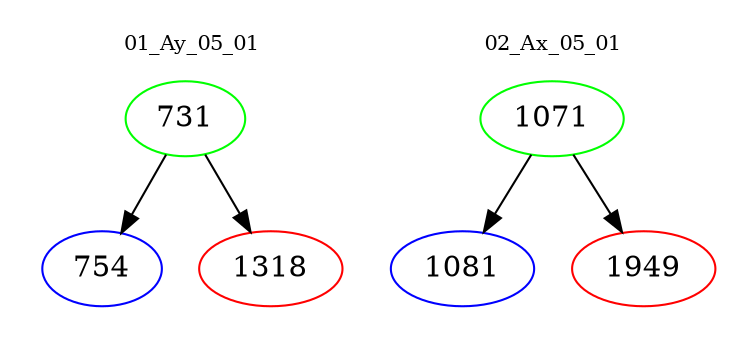 digraph{
subgraph cluster_0 {
color = white
label = "01_Ay_05_01";
fontsize=10;
T0_731 [label="731", color="green"]
T0_731 -> T0_754 [color="black"]
T0_754 [label="754", color="blue"]
T0_731 -> T0_1318 [color="black"]
T0_1318 [label="1318", color="red"]
}
subgraph cluster_1 {
color = white
label = "02_Ax_05_01";
fontsize=10;
T1_1071 [label="1071", color="green"]
T1_1071 -> T1_1081 [color="black"]
T1_1081 [label="1081", color="blue"]
T1_1071 -> T1_1949 [color="black"]
T1_1949 [label="1949", color="red"]
}
}
